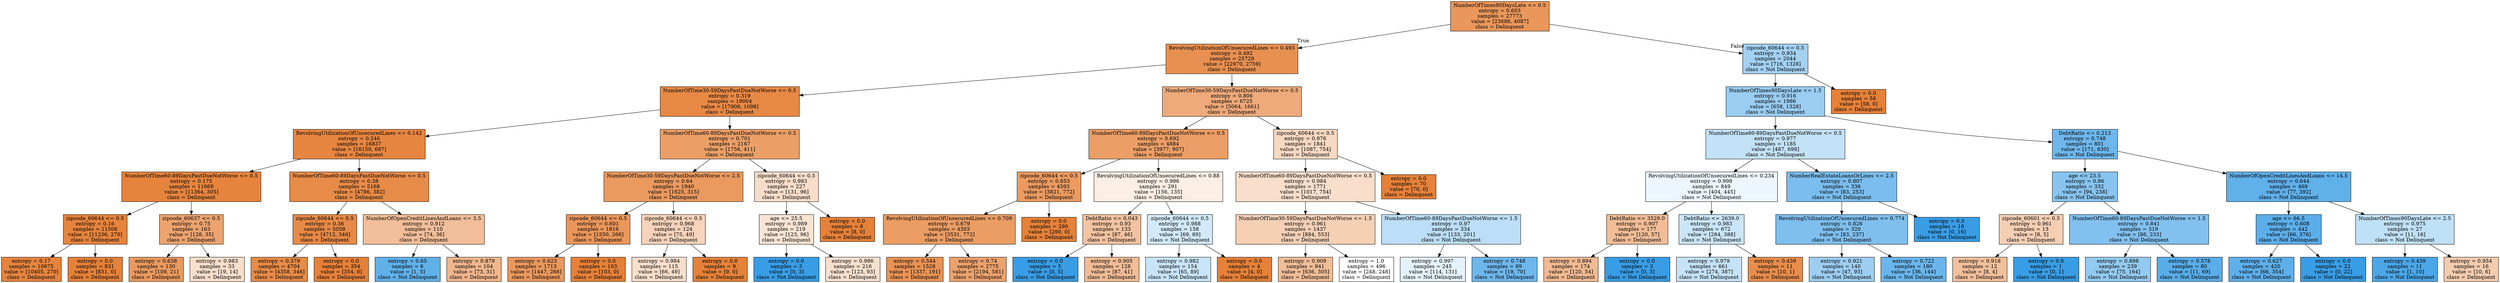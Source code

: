 digraph Tree {
node [shape=box, style="filled", color="black"] ;
0 [label="NumberOfTimes90DaysLate <= 0.5\nentropy = 0.603\nsamples = 27773\nvalue = [23686, 4087]\nclass = Delinquent", fillcolor="#e58139d3"] ;
1 [label="RevolvingUtilizationOfUnsecuredLines <= 0.493\nentropy = 0.492\nsamples = 25729\nvalue = [22970, 2759]\nclass = Delinquent", fillcolor="#e58139e0"] ;
0 -> 1 [labeldistance=2.5, labelangle=45, headlabel="True"] ;
2 [label="NumberOfTime30-59DaysPastDueNotWorse <= 0.5\nentropy = 0.319\nsamples = 19004\nvalue = [17906, 1098]\nclass = Delinquent", fillcolor="#e58139ef"] ;
1 -> 2 ;
3 [label="RevolvingUtilizationOfUnsecuredLines <= 0.142\nentropy = 0.246\nsamples = 16837\nvalue = [16150, 687]\nclass = Delinquent", fillcolor="#e58139f4"] ;
2 -> 3 ;
4 [label="NumberOfTime60-89DaysPastDueNotWorse <= 0.5\nentropy = 0.175\nsamples = 11669\nvalue = [11364, 305]\nclass = Delinquent", fillcolor="#e58139f8"] ;
3 -> 4 ;
5 [label="zipcode_60644 <= 0.5\nentropy = 0.16\nsamples = 11506\nvalue = [11236, 270]\nclass = Delinquent", fillcolor="#e58139f9"] ;
4 -> 5 ;
6 [label="entropy = 0.17\nsamples = 10675\nvalue = [10405, 270]\nclass = Delinquent", fillcolor="#e58139f8"] ;
5 -> 6 ;
7 [label="entropy = 0.0\nsamples = 831\nvalue = [831, 0]\nclass = Delinquent", fillcolor="#e58139ff"] ;
5 -> 7 ;
8 [label="zipcode_60637 <= 0.5\nentropy = 0.75\nsamples = 163\nvalue = [128, 35]\nclass = Delinquent", fillcolor="#e58139b9"] ;
4 -> 8 ;
9 [label="entropy = 0.638\nsamples = 130\nvalue = [109, 21]\nclass = Delinquent", fillcolor="#e58139ce"] ;
8 -> 9 ;
10 [label="entropy = 0.983\nsamples = 33\nvalue = [19, 14]\nclass = Delinquent", fillcolor="#e5813943"] ;
8 -> 10 ;
11 [label="NumberOfTime60-89DaysPastDueNotWorse <= 0.5\nentropy = 0.38\nsamples = 5168\nvalue = [4786, 382]\nclass = Delinquent", fillcolor="#e58139eb"] ;
3 -> 11 ;
12 [label="zipcode_60644 <= 0.5\nentropy = 0.36\nsamples = 5058\nvalue = [4712, 346]\nclass = Delinquent", fillcolor="#e58139ec"] ;
11 -> 12 ;
13 [label="entropy = 0.379\nsamples = 4704\nvalue = [4358, 346]\nclass = Delinquent", fillcolor="#e58139eb"] ;
12 -> 13 ;
14 [label="entropy = 0.0\nsamples = 354\nvalue = [354, 0]\nclass = Delinquent", fillcolor="#e58139ff"] ;
12 -> 14 ;
15 [label="NumberOfOpenCreditLinesAndLoans <= 3.5\nentropy = 0.912\nsamples = 110\nvalue = [74, 36]\nclass = Delinquent", fillcolor="#e5813983"] ;
11 -> 15 ;
16 [label="entropy = 0.65\nsamples = 6\nvalue = [1, 5]\nclass = Not Delinquent", fillcolor="#399de5cc"] ;
15 -> 16 ;
17 [label="entropy = 0.879\nsamples = 104\nvalue = [73, 31]\nclass = Delinquent", fillcolor="#e5813993"] ;
15 -> 17 ;
18 [label="NumberOfTime60-89DaysPastDueNotWorse <= 0.5\nentropy = 0.701\nsamples = 2167\nvalue = [1756, 411]\nclass = Delinquent", fillcolor="#e58139c3"] ;
2 -> 18 ;
19 [label="NumberOfTime30-59DaysPastDueNotWorse <= 2.5\nentropy = 0.64\nsamples = 1940\nvalue = [1625, 315]\nclass = Delinquent", fillcolor="#e58139ce"] ;
18 -> 19 ;
20 [label="zipcode_60644 <= 0.5\nentropy = 0.601\nsamples = 1816\nvalue = [1550, 266]\nclass = Delinquent", fillcolor="#e58139d3"] ;
19 -> 20 ;
21 [label="entropy = 0.623\nsamples = 1713\nvalue = [1447, 266]\nclass = Delinquent", fillcolor="#e58139d0"] ;
20 -> 21 ;
22 [label="entropy = 0.0\nsamples = 103\nvalue = [103, 0]\nclass = Delinquent", fillcolor="#e58139ff"] ;
20 -> 22 ;
23 [label="zipcode_60644 <= 0.5\nentropy = 0.968\nsamples = 124\nvalue = [75, 49]\nclass = Delinquent", fillcolor="#e5813958"] ;
19 -> 23 ;
24 [label="entropy = 0.984\nsamples = 115\nvalue = [66, 49]\nclass = Delinquent", fillcolor="#e5813942"] ;
23 -> 24 ;
25 [label="entropy = 0.0\nsamples = 9\nvalue = [9, 0]\nclass = Delinquent", fillcolor="#e58139ff"] ;
23 -> 25 ;
26 [label="zipcode_60644 <= 0.5\nentropy = 0.983\nsamples = 227\nvalue = [131, 96]\nclass = Delinquent", fillcolor="#e5813944"] ;
18 -> 26 ;
27 [label="age <= 25.5\nentropy = 0.989\nsamples = 219\nvalue = [123, 96]\nclass = Delinquent", fillcolor="#e5813938"] ;
26 -> 27 ;
28 [label="entropy = 0.0\nsamples = 3\nvalue = [0, 3]\nclass = Not Delinquent", fillcolor="#399de5ff"] ;
27 -> 28 ;
29 [label="entropy = 0.986\nsamples = 216\nvalue = [123, 93]\nclass = Delinquent", fillcolor="#e581393e"] ;
27 -> 29 ;
30 [label="entropy = 0.0\nsamples = 8\nvalue = [8, 0]\nclass = Delinquent", fillcolor="#e58139ff"] ;
26 -> 30 ;
31 [label="NumberOfTime30-59DaysPastDueNotWorse <= 0.5\nentropy = 0.806\nsamples = 6725\nvalue = [5064, 1661]\nclass = Delinquent", fillcolor="#e58139ab"] ;
1 -> 31 ;
32 [label="NumberOfTime60-89DaysPastDueNotWorse <= 0.5\nentropy = 0.692\nsamples = 4884\nvalue = [3977, 907]\nclass = Delinquent", fillcolor="#e58139c5"] ;
31 -> 32 ;
33 [label="zipcode_60644 <= 0.5\nentropy = 0.653\nsamples = 4593\nvalue = [3821, 772]\nclass = Delinquent", fillcolor="#e58139cb"] ;
32 -> 33 ;
34 [label="RevolvingUtilizationOfUnsecuredLines <= 0.709\nentropy = 0.679\nsamples = 4303\nvalue = [3531, 772]\nclass = Delinquent", fillcolor="#e58139c7"] ;
33 -> 34 ;
35 [label="entropy = 0.544\nsamples = 1528\nvalue = [1337, 191]\nclass = Delinquent", fillcolor="#e58139db"] ;
34 -> 35 ;
36 [label="entropy = 0.74\nsamples = 2775\nvalue = [2194, 581]\nclass = Delinquent", fillcolor="#e58139bb"] ;
34 -> 36 ;
37 [label="entropy = 0.0\nsamples = 290\nvalue = [290, 0]\nclass = Delinquent", fillcolor="#e58139ff"] ;
33 -> 37 ;
38 [label="RevolvingUtilizationOfUnsecuredLines <= 0.88\nentropy = 0.996\nsamples = 291\nvalue = [156, 135]\nclass = Delinquent", fillcolor="#e5813922"] ;
32 -> 38 ;
39 [label="DebtRatio <= 0.043\nentropy = 0.93\nsamples = 133\nvalue = [87, 46]\nclass = Delinquent", fillcolor="#e5813978"] ;
38 -> 39 ;
40 [label="entropy = 0.0\nsamples = 5\nvalue = [0, 5]\nclass = Not Delinquent", fillcolor="#399de5ff"] ;
39 -> 40 ;
41 [label="entropy = 0.905\nsamples = 128\nvalue = [87, 41]\nclass = Delinquent", fillcolor="#e5813987"] ;
39 -> 41 ;
42 [label="zipcode_60644 <= 0.5\nentropy = 0.988\nsamples = 158\nvalue = [69, 89]\nclass = Not Delinquent", fillcolor="#399de539"] ;
38 -> 42 ;
43 [label="entropy = 0.982\nsamples = 154\nvalue = [65, 89]\nclass = Not Delinquent", fillcolor="#399de545"] ;
42 -> 43 ;
44 [label="entropy = 0.0\nsamples = 4\nvalue = [4, 0]\nclass = Delinquent", fillcolor="#e58139ff"] ;
42 -> 44 ;
45 [label="zipcode_60644 <= 0.5\nentropy = 0.976\nsamples = 1841\nvalue = [1087, 754]\nclass = Delinquent", fillcolor="#e581394e"] ;
31 -> 45 ;
46 [label="NumberOfTime60-89DaysPastDueNotWorse <= 0.5\nentropy = 0.984\nsamples = 1771\nvalue = [1017, 754]\nclass = Delinquent", fillcolor="#e5813942"] ;
45 -> 46 ;
47 [label="NumberOfTime30-59DaysPastDueNotWorse <= 1.5\nentropy = 0.961\nsamples = 1437\nvalue = [884, 553]\nclass = Delinquent", fillcolor="#e581395f"] ;
46 -> 47 ;
48 [label="entropy = 0.909\nsamples = 941\nvalue = [636, 305]\nclass = Delinquent", fillcolor="#e5813985"] ;
47 -> 48 ;
49 [label="entropy = 1.0\nsamples = 496\nvalue = [248, 248]\nclass = Delinquent", fillcolor="#e5813900"] ;
47 -> 49 ;
50 [label="NumberOfTime60-89DaysPastDueNotWorse <= 1.5\nentropy = 0.97\nsamples = 334\nvalue = [133, 201]\nclass = Not Delinquent", fillcolor="#399de556"] ;
46 -> 50 ;
51 [label="entropy = 0.997\nsamples = 245\nvalue = [114, 131]\nclass = Not Delinquent", fillcolor="#399de521"] ;
50 -> 51 ;
52 [label="entropy = 0.748\nsamples = 89\nvalue = [19, 70]\nclass = Not Delinquent", fillcolor="#399de5ba"] ;
50 -> 52 ;
53 [label="entropy = 0.0\nsamples = 70\nvalue = [70, 0]\nclass = Delinquent", fillcolor="#e58139ff"] ;
45 -> 53 ;
54 [label="zipcode_60644 <= 0.5\nentropy = 0.934\nsamples = 2044\nvalue = [716, 1328]\nclass = Not Delinquent", fillcolor="#399de576"] ;
0 -> 54 [labeldistance=2.5, labelangle=-45, headlabel="False"] ;
55 [label="NumberOfTimes90DaysLate <= 1.5\nentropy = 0.916\nsamples = 1986\nvalue = [658, 1328]\nclass = Not Delinquent", fillcolor="#399de581"] ;
54 -> 55 ;
56 [label="NumberOfTime60-89DaysPastDueNotWorse <= 0.5\nentropy = 0.977\nsamples = 1185\nvalue = [487, 698]\nclass = Not Delinquent", fillcolor="#399de54d"] ;
55 -> 56 ;
57 [label="RevolvingUtilizationOfUnsecuredLines <= 0.234\nentropy = 0.998\nsamples = 849\nvalue = [404, 445]\nclass = Not Delinquent", fillcolor="#399de517"] ;
56 -> 57 ;
58 [label="DebtRatio <= 3529.0\nentropy = 0.907\nsamples = 177\nvalue = [120, 57]\nclass = Delinquent", fillcolor="#e5813986"] ;
57 -> 58 ;
59 [label="entropy = 0.894\nsamples = 174\nvalue = [120, 54]\nclass = Delinquent", fillcolor="#e581398c"] ;
58 -> 59 ;
60 [label="entropy = 0.0\nsamples = 3\nvalue = [0, 3]\nclass = Not Delinquent", fillcolor="#399de5ff"] ;
58 -> 60 ;
61 [label="DebtRatio <= 2639.0\nentropy = 0.983\nsamples = 672\nvalue = [284, 388]\nclass = Not Delinquent", fillcolor="#399de544"] ;
57 -> 61 ;
62 [label="entropy = 0.979\nsamples = 661\nvalue = [274, 387]\nclass = Not Delinquent", fillcolor="#399de54a"] ;
61 -> 62 ;
63 [label="entropy = 0.439\nsamples = 11\nvalue = [10, 1]\nclass = Delinquent", fillcolor="#e58139e6"] ;
61 -> 63 ;
64 [label="NumberRealEstateLoansOrLines <= 2.5\nentropy = 0.807\nsamples = 336\nvalue = [83, 253]\nclass = Not Delinquent", fillcolor="#399de5ab"] ;
56 -> 64 ;
65 [label="RevolvingUtilizationOfUnsecuredLines <= 0.774\nentropy = 0.826\nsamples = 320\nvalue = [83, 237]\nclass = Not Delinquent", fillcolor="#399de5a6"] ;
64 -> 65 ;
66 [label="entropy = 0.921\nsamples = 140\nvalue = [47, 93]\nclass = Not Delinquent", fillcolor="#399de57e"] ;
65 -> 66 ;
67 [label="entropy = 0.722\nsamples = 180\nvalue = [36, 144]\nclass = Not Delinquent", fillcolor="#399de5bf"] ;
65 -> 67 ;
68 [label="entropy = 0.0\nsamples = 16\nvalue = [0, 16]\nclass = Not Delinquent", fillcolor="#399de5ff"] ;
64 -> 68 ;
69 [label="DebtRatio <= 0.213\nentropy = 0.748\nsamples = 801\nvalue = [171, 630]\nclass = Not Delinquent", fillcolor="#399de5ba"] ;
55 -> 69 ;
70 [label="age <= 23.5\nentropy = 0.86\nsamples = 332\nvalue = [94, 238]\nclass = Not Delinquent", fillcolor="#399de59a"] ;
69 -> 70 ;
71 [label="zipcode_60601 <= 0.5\nentropy = 0.961\nsamples = 13\nvalue = [8, 5]\nclass = Delinquent", fillcolor="#e5813960"] ;
70 -> 71 ;
72 [label="entropy = 0.918\nsamples = 12\nvalue = [8, 4]\nclass = Delinquent", fillcolor="#e581397f"] ;
71 -> 72 ;
73 [label="entropy = 0.0\nsamples = 1\nvalue = [0, 1]\nclass = Not Delinquent", fillcolor="#399de5ff"] ;
71 -> 73 ;
74 [label="NumberOfTime60-89DaysPastDueNotWorse <= 1.5\nentropy = 0.841\nsamples = 319\nvalue = [86, 233]\nclass = Not Delinquent", fillcolor="#399de5a1"] ;
70 -> 74 ;
75 [label="entropy = 0.898\nsamples = 239\nvalue = [75, 164]\nclass = Not Delinquent", fillcolor="#399de58a"] ;
74 -> 75 ;
76 [label="entropy = 0.578\nsamples = 80\nvalue = [11, 69]\nclass = Not Delinquent", fillcolor="#399de5d6"] ;
74 -> 76 ;
77 [label="NumberOfOpenCreditLinesAndLoans <= 14.5\nentropy = 0.644\nsamples = 469\nvalue = [77, 392]\nclass = Not Delinquent", fillcolor="#399de5cd"] ;
69 -> 77 ;
78 [label="age <= 66.5\nentropy = 0.608\nsamples = 442\nvalue = [66, 376]\nclass = Not Delinquent", fillcolor="#399de5d2"] ;
77 -> 78 ;
79 [label="entropy = 0.627\nsamples = 420\nvalue = [66, 354]\nclass = Not Delinquent", fillcolor="#399de5cf"] ;
78 -> 79 ;
80 [label="entropy = 0.0\nsamples = 22\nvalue = [0, 22]\nclass = Not Delinquent", fillcolor="#399de5ff"] ;
78 -> 80 ;
81 [label="NumberOfTimes90DaysLate <= 2.5\nentropy = 0.975\nsamples = 27\nvalue = [11, 16]\nclass = Not Delinquent", fillcolor="#399de550"] ;
77 -> 81 ;
82 [label="entropy = 0.439\nsamples = 11\nvalue = [1, 10]\nclass = Not Delinquent", fillcolor="#399de5e6"] ;
81 -> 82 ;
83 [label="entropy = 0.954\nsamples = 16\nvalue = [10, 6]\nclass = Delinquent", fillcolor="#e5813966"] ;
81 -> 83 ;
84 [label="entropy = 0.0\nsamples = 58\nvalue = [58, 0]\nclass = Delinquent", fillcolor="#e58139ff"] ;
54 -> 84 ;
}